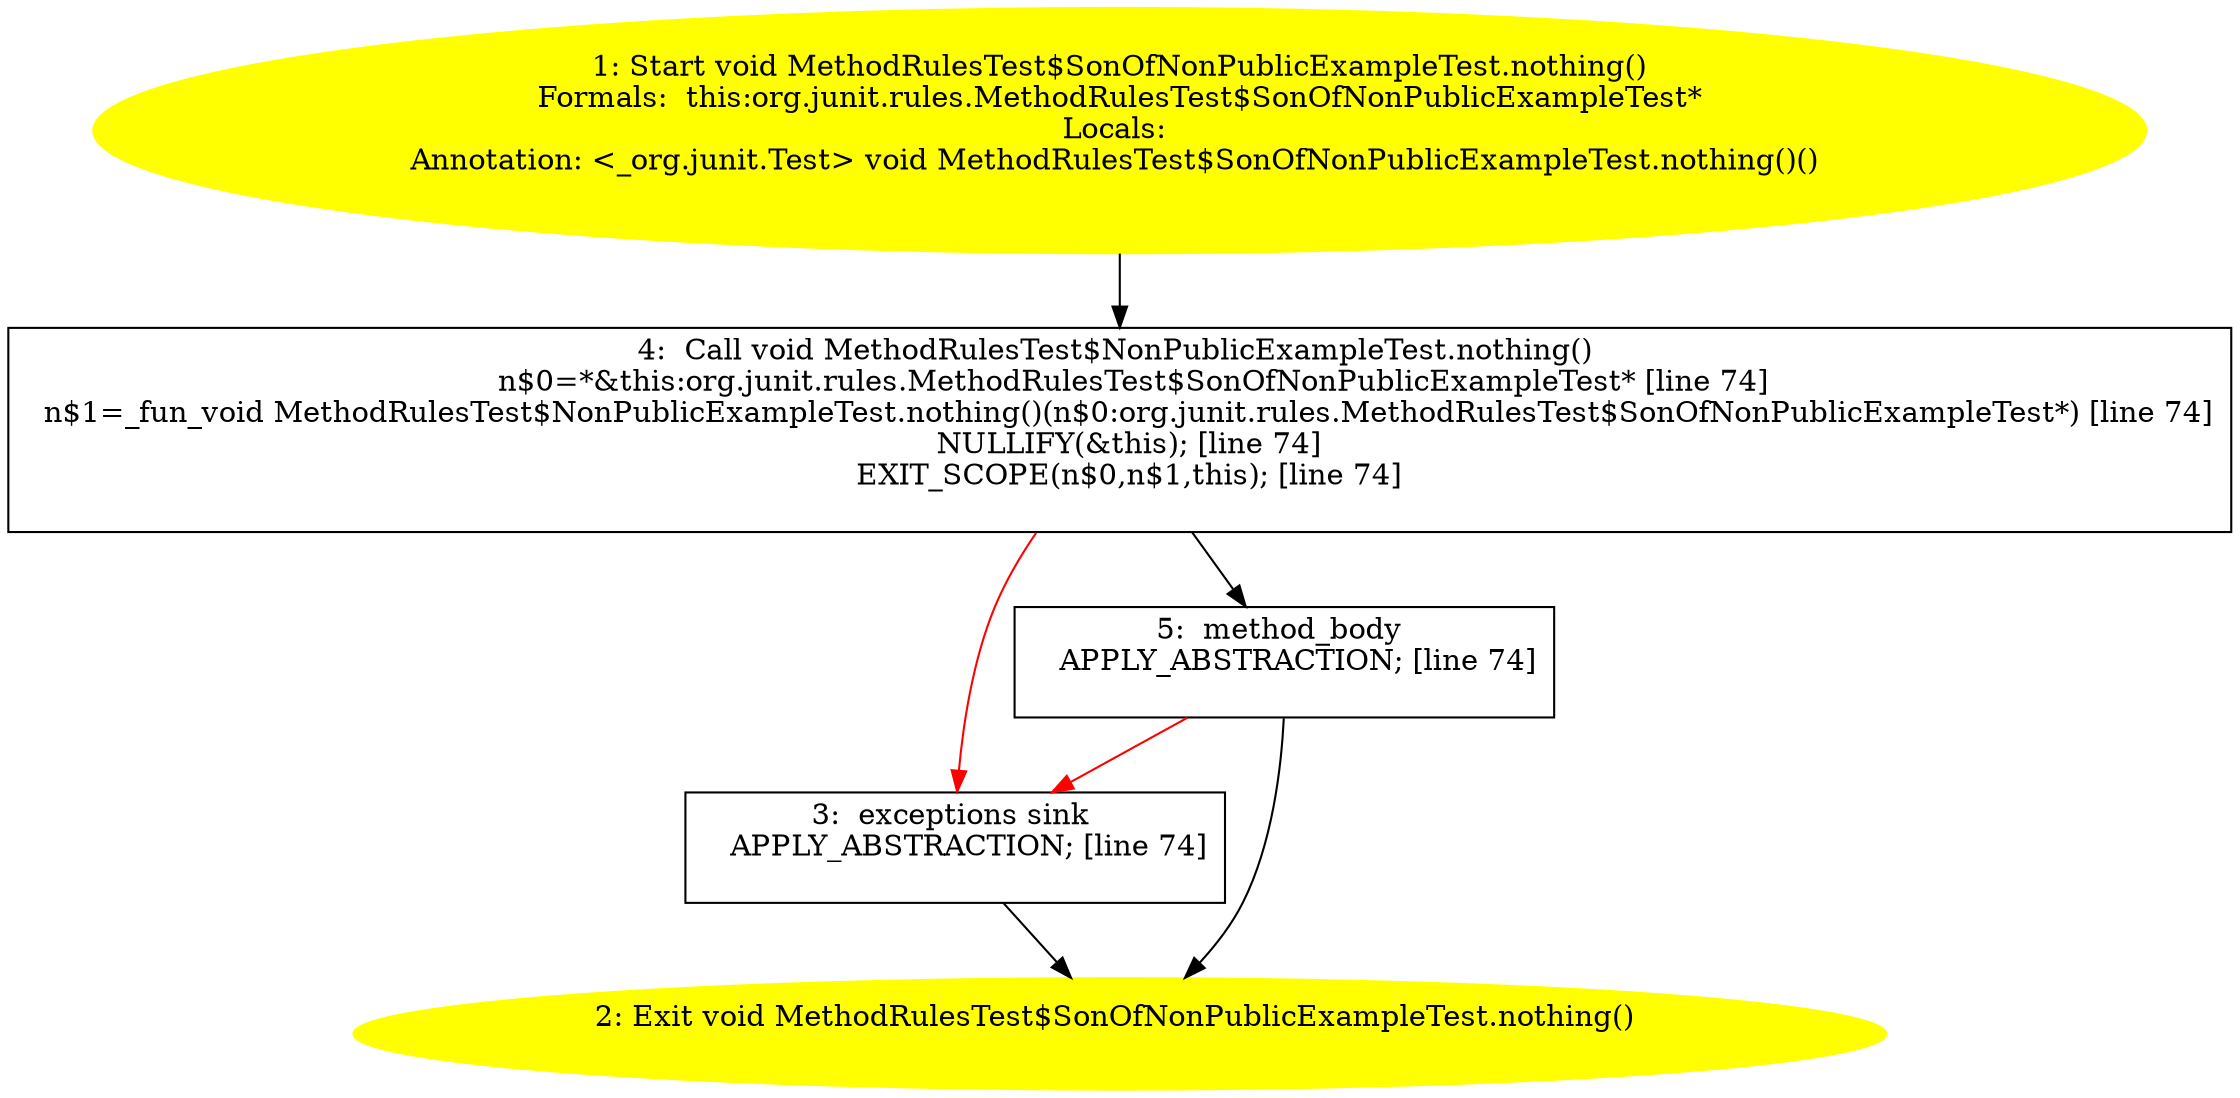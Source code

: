 /* @generated */
digraph cfg {
"org.junit.rules.MethodRulesTest$SonOfNonPublicExampleTest.nothing():void.630da026af4ce986d6caa3736d0f3baf_1" [label="1: Start void MethodRulesTest$SonOfNonPublicExampleTest.nothing()\nFormals:  this:org.junit.rules.MethodRulesTest$SonOfNonPublicExampleTest*\nLocals: \nAnnotation: <_org.junit.Test> void MethodRulesTest$SonOfNonPublicExampleTest.nothing()() \n  " color=yellow style=filled]
	

	 "org.junit.rules.MethodRulesTest$SonOfNonPublicExampleTest.nothing():void.630da026af4ce986d6caa3736d0f3baf_1" -> "org.junit.rules.MethodRulesTest$SonOfNonPublicExampleTest.nothing():void.630da026af4ce986d6caa3736d0f3baf_4" ;
"org.junit.rules.MethodRulesTest$SonOfNonPublicExampleTest.nothing():void.630da026af4ce986d6caa3736d0f3baf_2" [label="2: Exit void MethodRulesTest$SonOfNonPublicExampleTest.nothing() \n  " color=yellow style=filled]
	

"org.junit.rules.MethodRulesTest$SonOfNonPublicExampleTest.nothing():void.630da026af4ce986d6caa3736d0f3baf_3" [label="3:  exceptions sink \n   APPLY_ABSTRACTION; [line 74]\n " shape="box"]
	

	 "org.junit.rules.MethodRulesTest$SonOfNonPublicExampleTest.nothing():void.630da026af4ce986d6caa3736d0f3baf_3" -> "org.junit.rules.MethodRulesTest$SonOfNonPublicExampleTest.nothing():void.630da026af4ce986d6caa3736d0f3baf_2" ;
"org.junit.rules.MethodRulesTest$SonOfNonPublicExampleTest.nothing():void.630da026af4ce986d6caa3736d0f3baf_4" [label="4:  Call void MethodRulesTest$NonPublicExampleTest.nothing() \n   n$0=*&this:org.junit.rules.MethodRulesTest$SonOfNonPublicExampleTest* [line 74]\n  n$1=_fun_void MethodRulesTest$NonPublicExampleTest.nothing()(n$0:org.junit.rules.MethodRulesTest$SonOfNonPublicExampleTest*) [line 74]\n  NULLIFY(&this); [line 74]\n  EXIT_SCOPE(n$0,n$1,this); [line 74]\n " shape="box"]
	

	 "org.junit.rules.MethodRulesTest$SonOfNonPublicExampleTest.nothing():void.630da026af4ce986d6caa3736d0f3baf_4" -> "org.junit.rules.MethodRulesTest$SonOfNonPublicExampleTest.nothing():void.630da026af4ce986d6caa3736d0f3baf_5" ;
	 "org.junit.rules.MethodRulesTest$SonOfNonPublicExampleTest.nothing():void.630da026af4ce986d6caa3736d0f3baf_4" -> "org.junit.rules.MethodRulesTest$SonOfNonPublicExampleTest.nothing():void.630da026af4ce986d6caa3736d0f3baf_3" [color="red" ];
"org.junit.rules.MethodRulesTest$SonOfNonPublicExampleTest.nothing():void.630da026af4ce986d6caa3736d0f3baf_5" [label="5:  method_body \n   APPLY_ABSTRACTION; [line 74]\n " shape="box"]
	

	 "org.junit.rules.MethodRulesTest$SonOfNonPublicExampleTest.nothing():void.630da026af4ce986d6caa3736d0f3baf_5" -> "org.junit.rules.MethodRulesTest$SonOfNonPublicExampleTest.nothing():void.630da026af4ce986d6caa3736d0f3baf_2" ;
	 "org.junit.rules.MethodRulesTest$SonOfNonPublicExampleTest.nothing():void.630da026af4ce986d6caa3736d0f3baf_5" -> "org.junit.rules.MethodRulesTest$SonOfNonPublicExampleTest.nothing():void.630da026af4ce986d6caa3736d0f3baf_3" [color="red" ];
}

